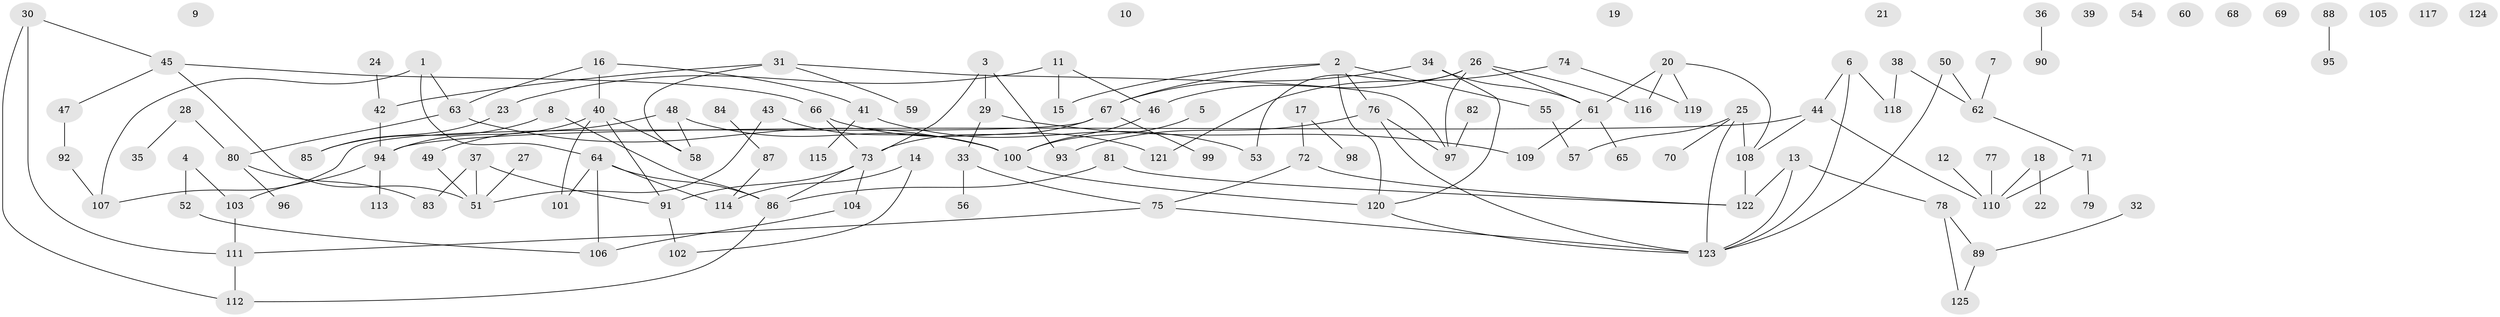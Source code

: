 // coarse degree distribution, {10: 0.037037037037037035, 11: 0.018518518518518517, 8: 0.037037037037037035, 2: 0.16666666666666666, 1: 0.18518518518518517, 7: 0.037037037037037035, 0: 0.25925925925925924, 3: 0.12962962962962962, 6: 0.018518518518518517, 4: 0.07407407407407407, 5: 0.037037037037037035}
// Generated by graph-tools (version 1.1) at 2025/16/03/04/25 18:16:31]
// undirected, 125 vertices, 151 edges
graph export_dot {
graph [start="1"]
  node [color=gray90,style=filled];
  1;
  2;
  3;
  4;
  5;
  6;
  7;
  8;
  9;
  10;
  11;
  12;
  13;
  14;
  15;
  16;
  17;
  18;
  19;
  20;
  21;
  22;
  23;
  24;
  25;
  26;
  27;
  28;
  29;
  30;
  31;
  32;
  33;
  34;
  35;
  36;
  37;
  38;
  39;
  40;
  41;
  42;
  43;
  44;
  45;
  46;
  47;
  48;
  49;
  50;
  51;
  52;
  53;
  54;
  55;
  56;
  57;
  58;
  59;
  60;
  61;
  62;
  63;
  64;
  65;
  66;
  67;
  68;
  69;
  70;
  71;
  72;
  73;
  74;
  75;
  76;
  77;
  78;
  79;
  80;
  81;
  82;
  83;
  84;
  85;
  86;
  87;
  88;
  89;
  90;
  91;
  92;
  93;
  94;
  95;
  96;
  97;
  98;
  99;
  100;
  101;
  102;
  103;
  104;
  105;
  106;
  107;
  108;
  109;
  110;
  111;
  112;
  113;
  114;
  115;
  116;
  117;
  118;
  119;
  120;
  121;
  122;
  123;
  124;
  125;
  1 -- 63;
  1 -- 64;
  1 -- 107;
  2 -- 15;
  2 -- 55;
  2 -- 67;
  2 -- 76;
  2 -- 120;
  3 -- 29;
  3 -- 73;
  3 -- 93;
  4 -- 52;
  4 -- 103;
  5 -- 100;
  6 -- 44;
  6 -- 118;
  6 -- 123;
  7 -- 62;
  8 -- 85;
  8 -- 86;
  11 -- 15;
  11 -- 23;
  11 -- 46;
  12 -- 110;
  13 -- 78;
  13 -- 122;
  13 -- 123;
  14 -- 102;
  14 -- 114;
  16 -- 40;
  16 -- 41;
  16 -- 63;
  17 -- 72;
  17 -- 98;
  18 -- 22;
  18 -- 110;
  20 -- 61;
  20 -- 108;
  20 -- 116;
  20 -- 119;
  23 -- 85;
  24 -- 42;
  25 -- 57;
  25 -- 70;
  25 -- 108;
  25 -- 123;
  26 -- 46;
  26 -- 53;
  26 -- 61;
  26 -- 97;
  26 -- 116;
  27 -- 51;
  28 -- 35;
  28 -- 80;
  29 -- 33;
  29 -- 109;
  30 -- 45;
  30 -- 111;
  30 -- 112;
  31 -- 42;
  31 -- 58;
  31 -- 59;
  31 -- 97;
  32 -- 89;
  33 -- 56;
  33 -- 75;
  34 -- 61;
  34 -- 67;
  34 -- 120;
  36 -- 90;
  37 -- 51;
  37 -- 83;
  37 -- 91;
  38 -- 62;
  38 -- 118;
  40 -- 58;
  40 -- 91;
  40 -- 94;
  40 -- 101;
  41 -- 53;
  41 -- 115;
  42 -- 94;
  43 -- 51;
  43 -- 100;
  44 -- 94;
  44 -- 108;
  44 -- 110;
  45 -- 47;
  45 -- 51;
  45 -- 66;
  46 -- 100;
  47 -- 92;
  48 -- 49;
  48 -- 58;
  48 -- 100;
  49 -- 51;
  50 -- 62;
  50 -- 123;
  52 -- 106;
  55 -- 57;
  61 -- 65;
  61 -- 109;
  62 -- 71;
  63 -- 80;
  63 -- 100;
  64 -- 86;
  64 -- 101;
  64 -- 106;
  64 -- 114;
  66 -- 73;
  66 -- 121;
  67 -- 73;
  67 -- 99;
  67 -- 107;
  71 -- 79;
  71 -- 110;
  72 -- 75;
  72 -- 122;
  73 -- 86;
  73 -- 91;
  73 -- 104;
  74 -- 119;
  74 -- 121;
  75 -- 111;
  75 -- 123;
  76 -- 93;
  76 -- 97;
  76 -- 123;
  77 -- 110;
  78 -- 89;
  78 -- 125;
  80 -- 83;
  80 -- 96;
  81 -- 86;
  81 -- 122;
  82 -- 97;
  84 -- 87;
  86 -- 112;
  87 -- 114;
  88 -- 95;
  89 -- 125;
  91 -- 102;
  92 -- 107;
  94 -- 103;
  94 -- 113;
  100 -- 120;
  103 -- 111;
  104 -- 106;
  108 -- 122;
  111 -- 112;
  120 -- 123;
}
